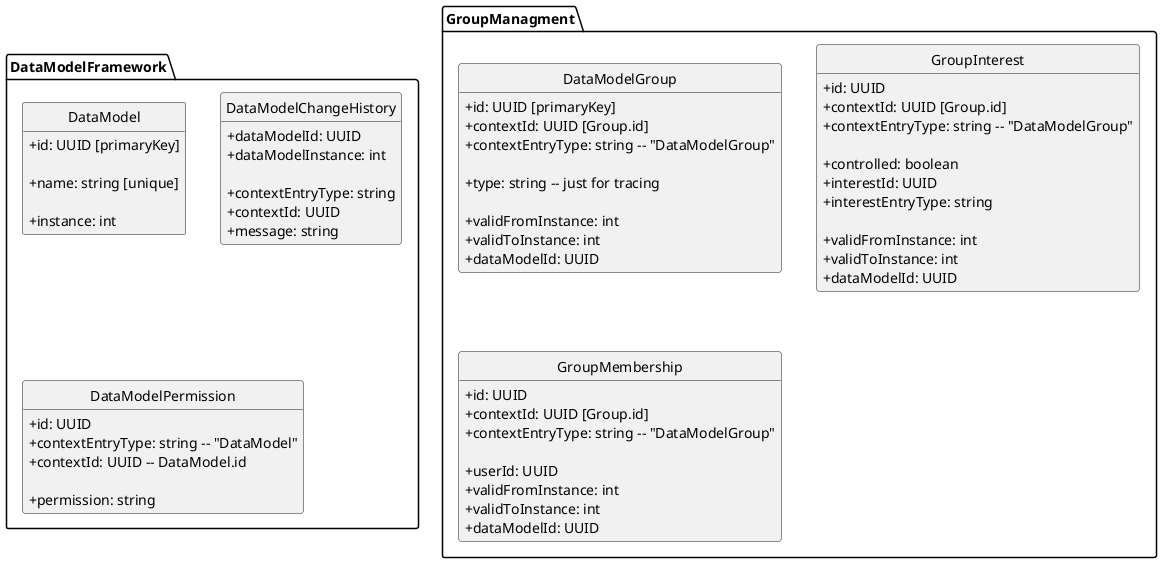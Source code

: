 @startuml
skinparam classAttributeIconSize 0
hide empty members
hide circle

package DataModelFramework {

class DataModel {
   + id: UUID [primaryKey]

   + name: string [unique]

   + instance: int
}

class DataModelChangeHistory {
   + dataModelId: UUID
   + dataModelInstance: int

   + contextEntryType: string   
   + contextId: UUID
   + message: string
}

class DataModelPermission {
   + id: UUID
   + contextEntryType: string -- "DataModel"   
   + contextId: UUID -- DataModel.id
   
   + permission: string
}

}

package GroupManagment {

class DataModelGroup {
   + id: UUID [primaryKey]
   + contextId: UUID [Group.id]
   + contextEntryType: string -- "DataModelGroup"
   
   + type: string -- just for tracing
   
   + validFromInstance: int
   + validToInstance: int
   + dataModelId: UUID
}

class GroupInterest {
   + id: UUID
   + contextId: UUID [Group.id]
   + contextEntryType: string -- "DataModelGroup"

   + controlled: boolean   
   + interestId: UUID
   + interestEntryType: string
   
   + validFromInstance: int
   + validToInstance: int
   + dataModelId: UUID
}

class GroupMembership {
   + id: UUID
   + contextId: UUID [Group.id]
   + contextEntryType: string -- "DataModelGroup"
   
   + userId: UUID
   + validFromInstance: int
   + validToInstance: int
   + dataModelId: UUID
}


}


@enduml
